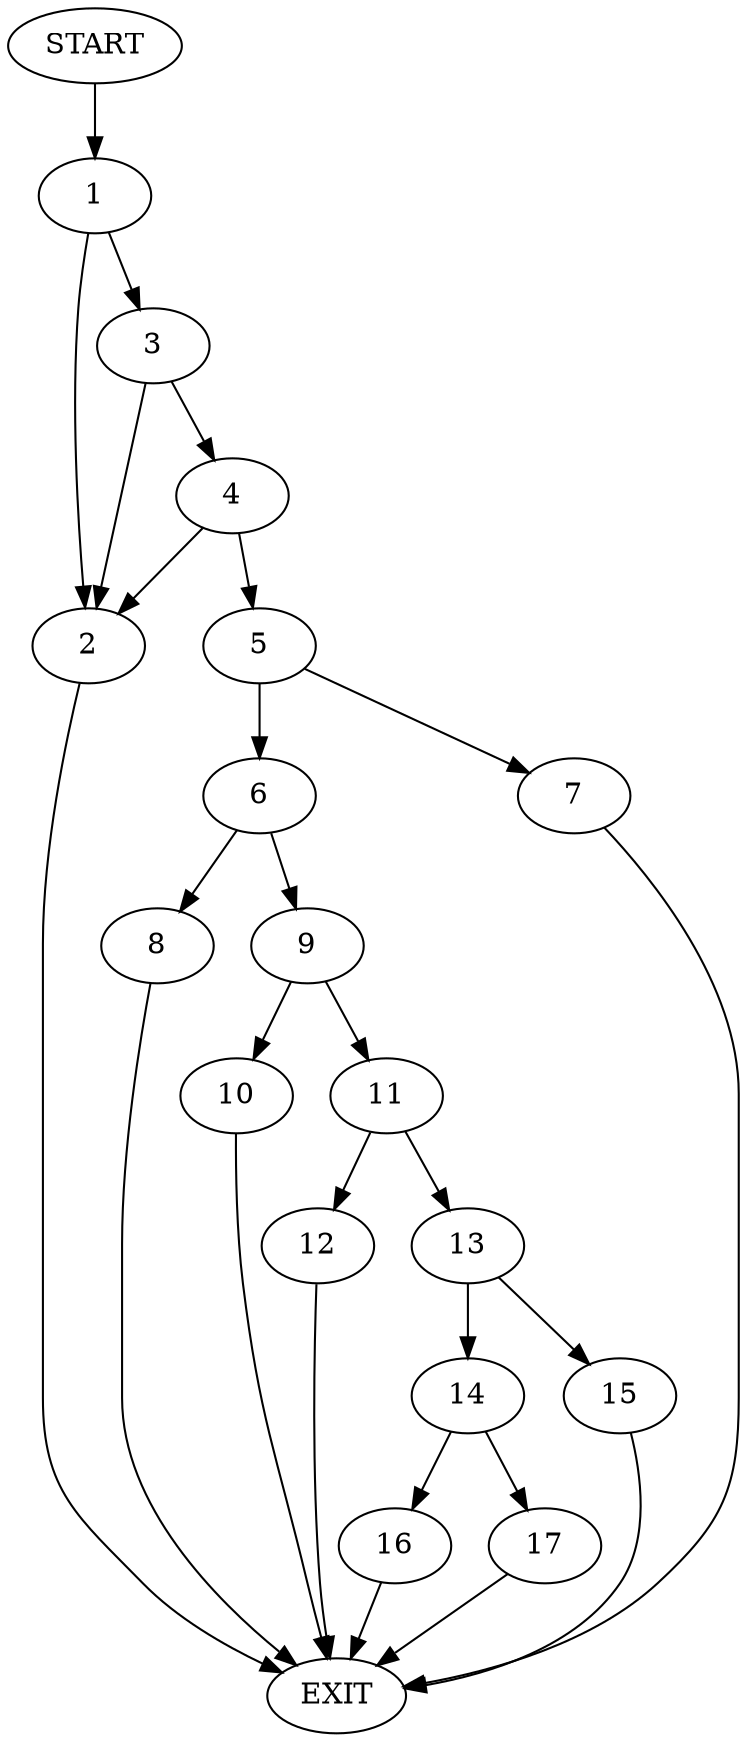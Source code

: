 digraph {
0 [label="START"]
18 [label="EXIT"]
0 -> 1
1 -> 2
1 -> 3
2 -> 18
3 -> 4
3 -> 2
4 -> 2
4 -> 5
5 -> 6
5 -> 7
6 -> 8
6 -> 9
7 -> 18
9 -> 10
9 -> 11
8 -> 18
11 -> 12
11 -> 13
10 -> 18
13 -> 14
13 -> 15
12 -> 18
15 -> 18
14 -> 16
14 -> 17
17 -> 18
16 -> 18
}
